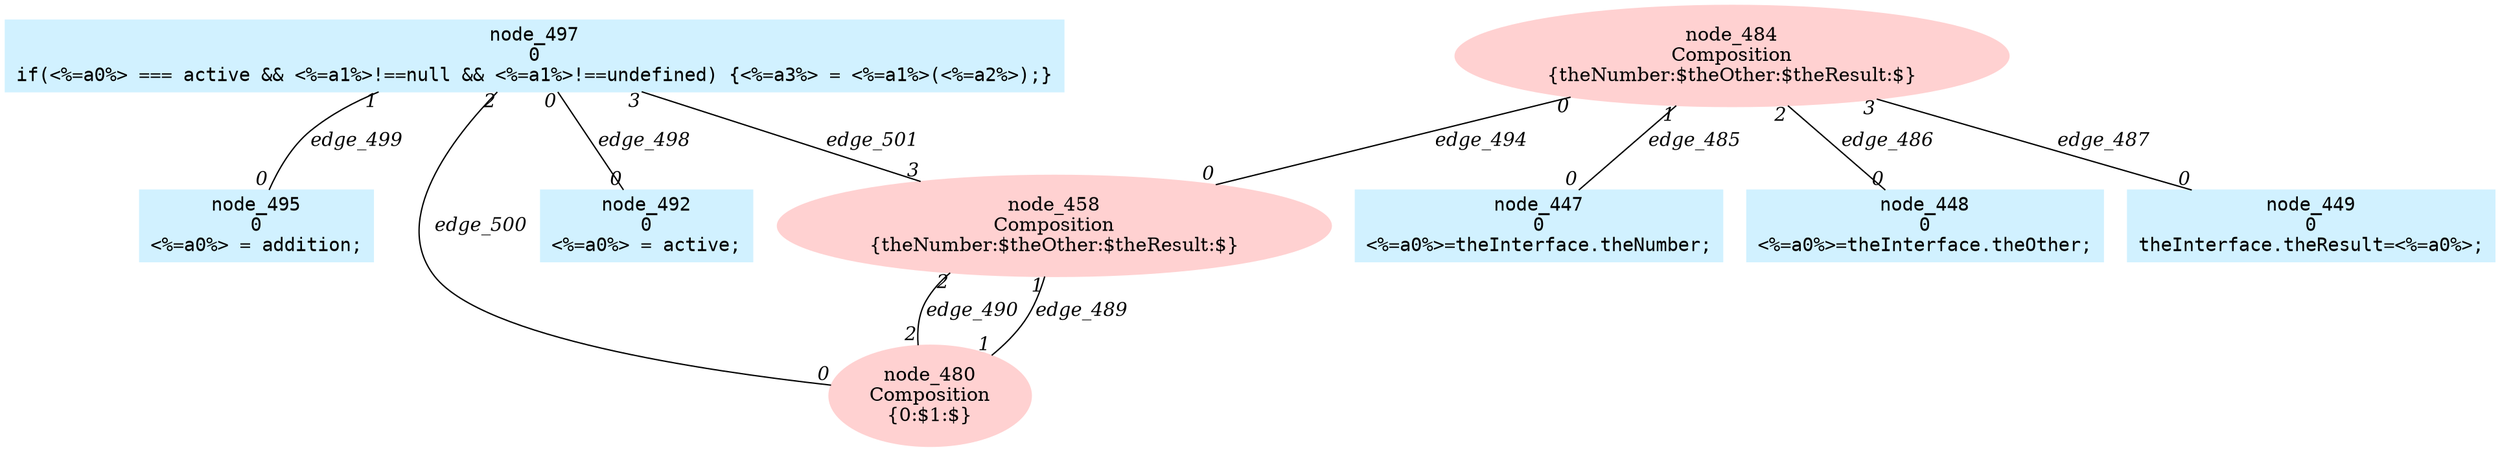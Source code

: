digraph g{node_458 [shape=ellipse, style=filled, color="#ffd1d1", label="node_458
Composition
{theNumber:$theOther:$theResult:$}" ]
node_480 [shape=ellipse, style=filled, color="#ffd1d1", label="node_480
Composition
{0:$1:$}" ]
node_484 [shape=ellipse, style=filled, color="#ffd1d1", label="node_484
Composition
{theNumber:$theOther:$theResult:$}" ]
node_447 [shape=box, style=filled, color="#d1f1ff", fontname="Courier", label="node_447
0
<%=a0%>=theInterface.theNumber;
" ]
node_448 [shape=box, style=filled, color="#d1f1ff", fontname="Courier", label="node_448
0
<%=a0%>=theInterface.theOther;
" ]
node_449 [shape=box, style=filled, color="#d1f1ff", fontname="Courier", label="node_449
0
theInterface.theResult=<%=a0%>;
" ]
node_492 [shape=box, style=filled, color="#d1f1ff", fontname="Courier", label="node_492
0
<%=a0%> = active;
" ]
node_495 [shape=box, style=filled, color="#d1f1ff", fontname="Courier", label="node_495
0
<%=a0%> = addition;
" ]
node_497 [shape=box, style=filled, color="#d1f1ff", fontname="Courier", label="node_497
0
if(<%=a0%> === active && <%=a1%>!==null && <%=a1%>!==undefined) {<%=a3%> = <%=a1%>(<%=a2%>);}
" ]
node_484 -> node_447 [dir=none, arrowHead=none, fontname="Times-Italic", label="edge_485",  headlabel="0", taillabel="1" ]
node_484 -> node_448 [dir=none, arrowHead=none, fontname="Times-Italic", label="edge_486",  headlabel="0", taillabel="2" ]
node_484 -> node_449 [dir=none, arrowHead=none, fontname="Times-Italic", label="edge_487",  headlabel="0", taillabel="3" ]
node_458 -> node_480 [dir=none, arrowHead=none, fontname="Times-Italic", label="edge_489",  headlabel="1", taillabel="1" ]
node_458 -> node_480 [dir=none, arrowHead=none, fontname="Times-Italic", label="edge_490",  headlabel="2", taillabel="2" ]
node_484 -> node_458 [dir=none, arrowHead=none, fontname="Times-Italic", label="edge_494",  headlabel="0", taillabel="0" ]
node_497 -> node_492 [dir=none, arrowHead=none, fontname="Times-Italic", label="edge_498",  headlabel="0", taillabel="0" ]
node_497 -> node_495 [dir=none, arrowHead=none, fontname="Times-Italic", label="edge_499",  headlabel="0", taillabel="1" ]
node_497 -> node_480 [dir=none, arrowHead=none, fontname="Times-Italic", label="edge_500",  headlabel="0", taillabel="2" ]
node_497 -> node_458 [dir=none, arrowHead=none, fontname="Times-Italic", label="edge_501",  headlabel="3", taillabel="3" ]
}